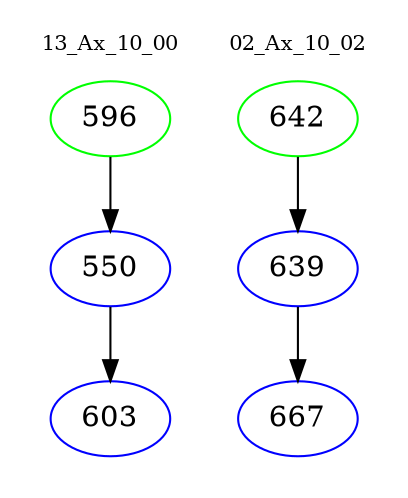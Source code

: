 digraph{
subgraph cluster_0 {
color = white
label = "13_Ax_10_00";
fontsize=10;
T0_596 [label="596", color="green"]
T0_596 -> T0_550 [color="black"]
T0_550 [label="550", color="blue"]
T0_550 -> T0_603 [color="black"]
T0_603 [label="603", color="blue"]
}
subgraph cluster_1 {
color = white
label = "02_Ax_10_02";
fontsize=10;
T1_642 [label="642", color="green"]
T1_642 -> T1_639 [color="black"]
T1_639 [label="639", color="blue"]
T1_639 -> T1_667 [color="black"]
T1_667 [label="667", color="blue"]
}
}

